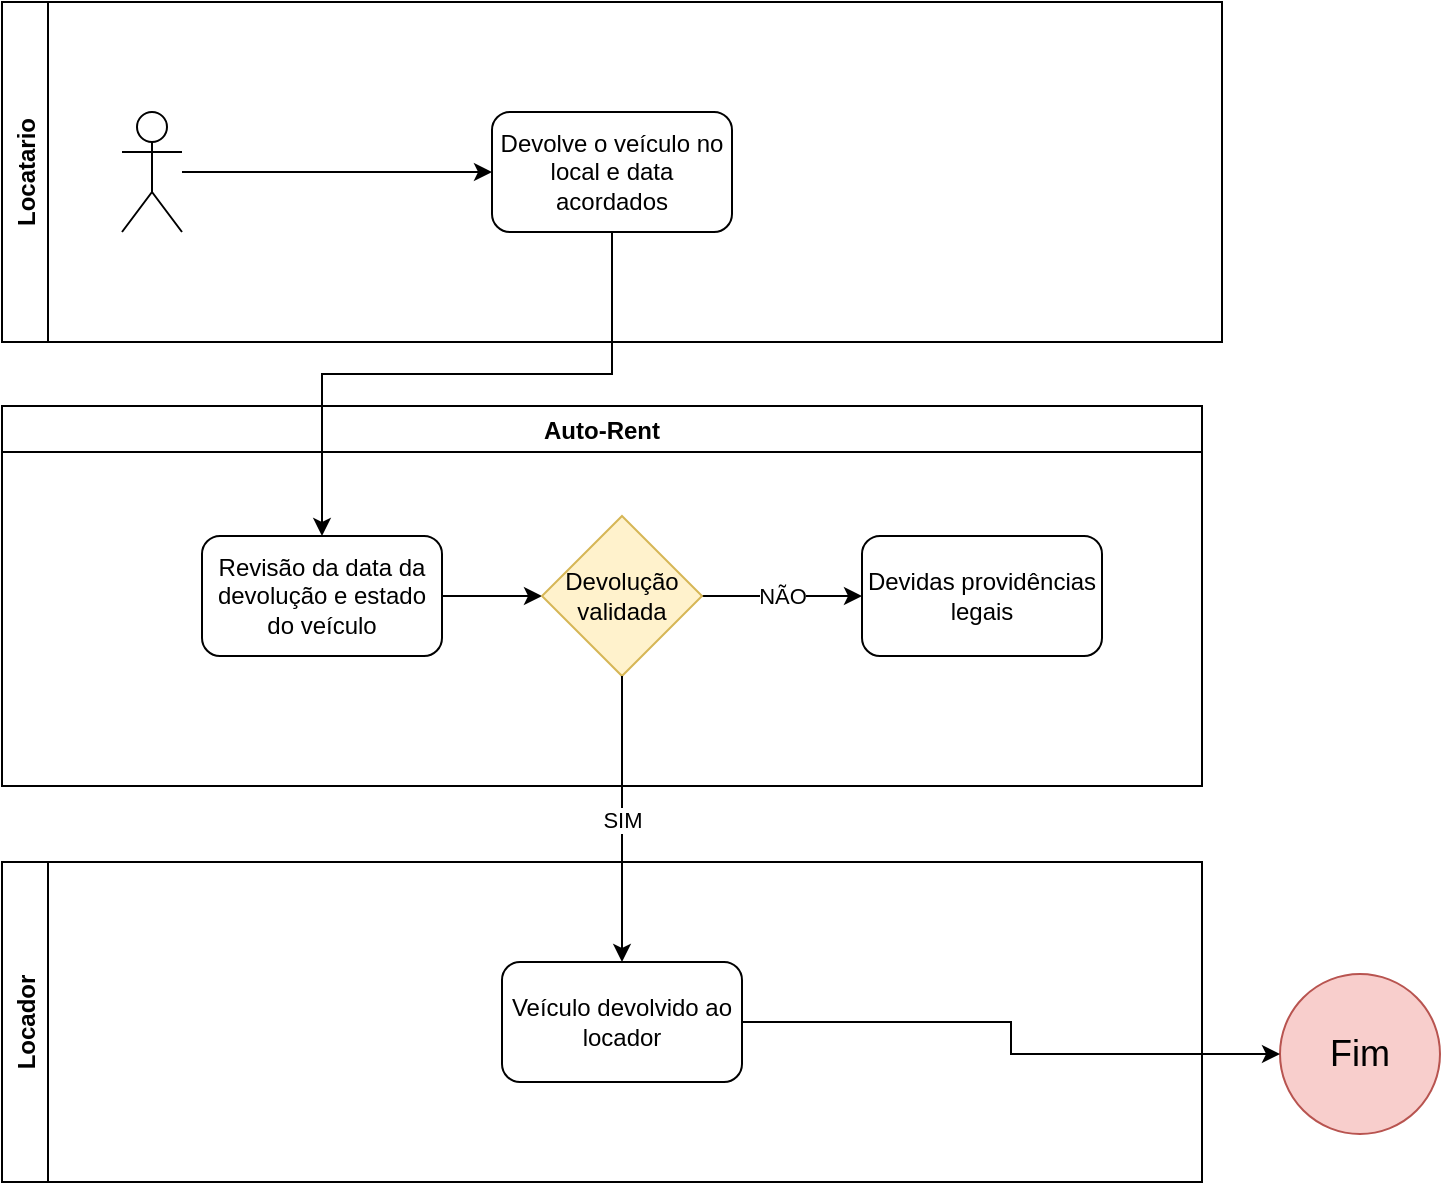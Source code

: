 <mxfile version="17.1.2" type="github">
  <diagram id="CqUbkGqT8WHaik48fMPh" name="Page-1">
    <mxGraphModel dx="868" dy="482" grid="1" gridSize="10" guides="1" tooltips="1" connect="1" arrows="1" fold="1" page="1" pageScale="1" pageWidth="827" pageHeight="1169" math="0" shadow="0">
      <root>
        <mxCell id="0" />
        <mxCell id="1" parent="0" />
        <mxCell id="L2YQOs7BmYoQq5G8vB8--1" value="Locatario" style="swimlane;horizontal=0;" vertex="1" parent="1">
          <mxGeometry x="40" y="224" width="610" height="170" as="geometry">
            <mxRectangle x="40" y="40" width="30" height="70" as="alternateBounds" />
          </mxGeometry>
        </mxCell>
        <mxCell id="L2YQOs7BmYoQq5G8vB8--52" style="edgeStyle=orthogonalEdgeStyle;rounded=0;orthogonalLoop=1;jettySize=auto;html=1;entryX=0;entryY=0.5;entryDx=0;entryDy=0;" edge="1" parent="L2YQOs7BmYoQq5G8vB8--1" source="L2YQOs7BmYoQq5G8vB8--3" target="L2YQOs7BmYoQq5G8vB8--10">
          <mxGeometry relative="1" as="geometry" />
        </mxCell>
        <mxCell id="L2YQOs7BmYoQq5G8vB8--3" value="" style="shape=umlActor;verticalLabelPosition=bottom;verticalAlign=top;html=1;outlineConnect=0;" vertex="1" parent="L2YQOs7BmYoQq5G8vB8--1">
          <mxGeometry x="60" y="55" width="30" height="60" as="geometry" />
        </mxCell>
        <mxCell id="L2YQOs7BmYoQq5G8vB8--10" value="Devolve o veículo no local e data acordados" style="rounded=1;whiteSpace=wrap;html=1;" vertex="1" parent="L2YQOs7BmYoQq5G8vB8--1">
          <mxGeometry x="245" y="55" width="120" height="60" as="geometry" />
        </mxCell>
        <mxCell id="L2YQOs7BmYoQq5G8vB8--13" value="Locador" style="swimlane;horizontal=0;direction=east;" vertex="1" parent="1">
          <mxGeometry x="40" y="654" width="600" height="160" as="geometry" />
        </mxCell>
        <mxCell id="L2YQOs7BmYoQq5G8vB8--21" value="Veículo devolvido ao locador" style="rounded=1;whiteSpace=wrap;html=1;" vertex="1" parent="L2YQOs7BmYoQq5G8vB8--13">
          <mxGeometry x="250" y="50" width="120" height="60" as="geometry" />
        </mxCell>
        <mxCell id="L2YQOs7BmYoQq5G8vB8--22" value="Auto-Rent" style="swimlane;" vertex="1" parent="1">
          <mxGeometry x="40" y="426" width="600" height="190" as="geometry" />
        </mxCell>
        <mxCell id="L2YQOs7BmYoQq5G8vB8--55" style="edgeStyle=orthogonalEdgeStyle;rounded=0;orthogonalLoop=1;jettySize=auto;html=1;entryX=0;entryY=0.5;entryDx=0;entryDy=0;" edge="1" parent="L2YQOs7BmYoQq5G8vB8--22" source="L2YQOs7BmYoQq5G8vB8--30" target="L2YQOs7BmYoQq5G8vB8--54">
          <mxGeometry relative="1" as="geometry" />
        </mxCell>
        <mxCell id="L2YQOs7BmYoQq5G8vB8--30" value="Revisão da data da devolução e estado do veículo" style="rounded=1;whiteSpace=wrap;html=1;gradientColor=#ffffff;" vertex="1" parent="L2YQOs7BmYoQq5G8vB8--22">
          <mxGeometry x="100" y="65" width="120" height="60" as="geometry" />
        </mxCell>
        <mxCell id="L2YQOs7BmYoQq5G8vB8--58" value="NÃO" style="edgeStyle=orthogonalEdgeStyle;rounded=0;orthogonalLoop=1;jettySize=auto;html=1;entryX=0;entryY=0.5;entryDx=0;entryDy=0;" edge="1" parent="L2YQOs7BmYoQq5G8vB8--22" source="L2YQOs7BmYoQq5G8vB8--54" target="L2YQOs7BmYoQq5G8vB8--57">
          <mxGeometry relative="1" as="geometry" />
        </mxCell>
        <mxCell id="L2YQOs7BmYoQq5G8vB8--54" value="Devolução&lt;br&gt;validada" style="rhombus;whiteSpace=wrap;html=1;fillColor=#fff2cc;strokeColor=#d6b656;" vertex="1" parent="L2YQOs7BmYoQq5G8vB8--22">
          <mxGeometry x="270" y="55" width="80" height="80" as="geometry" />
        </mxCell>
        <mxCell id="L2YQOs7BmYoQq5G8vB8--57" value="Devidas providências legais" style="rounded=1;whiteSpace=wrap;html=1;gradientColor=#ffffff;" vertex="1" parent="L2YQOs7BmYoQq5G8vB8--22">
          <mxGeometry x="430" y="65" width="120" height="60" as="geometry" />
        </mxCell>
        <mxCell id="L2YQOs7BmYoQq5G8vB8--56" value="SIM" style="edgeStyle=orthogonalEdgeStyle;rounded=0;orthogonalLoop=1;jettySize=auto;html=1;entryX=0.5;entryY=0;entryDx=0;entryDy=0;" edge="1" parent="1" source="L2YQOs7BmYoQq5G8vB8--54" target="L2YQOs7BmYoQq5G8vB8--21">
          <mxGeometry relative="1" as="geometry" />
        </mxCell>
        <mxCell id="L2YQOs7BmYoQq5G8vB8--59" value="Fim" style="ellipse;whiteSpace=wrap;html=1;aspect=fixed;fontSize=18;fillColor=#f8cecc;strokeColor=#b85450;" vertex="1" parent="1">
          <mxGeometry x="679" y="710" width="80" height="80" as="geometry" />
        </mxCell>
        <mxCell id="L2YQOs7BmYoQq5G8vB8--60" style="edgeStyle=orthogonalEdgeStyle;rounded=0;orthogonalLoop=1;jettySize=auto;html=1;" edge="1" parent="1" source="L2YQOs7BmYoQq5G8vB8--21" target="L2YQOs7BmYoQq5G8vB8--59">
          <mxGeometry relative="1" as="geometry" />
        </mxCell>
        <mxCell id="L2YQOs7BmYoQq5G8vB8--61" style="edgeStyle=orthogonalEdgeStyle;rounded=0;orthogonalLoop=1;jettySize=auto;html=1;entryX=0.5;entryY=0;entryDx=0;entryDy=0;" edge="1" parent="1" source="L2YQOs7BmYoQq5G8vB8--10" target="L2YQOs7BmYoQq5G8vB8--30">
          <mxGeometry relative="1" as="geometry">
            <Array as="points">
              <mxPoint x="345" y="410" />
              <mxPoint x="200" y="410" />
            </Array>
          </mxGeometry>
        </mxCell>
      </root>
    </mxGraphModel>
  </diagram>
</mxfile>
